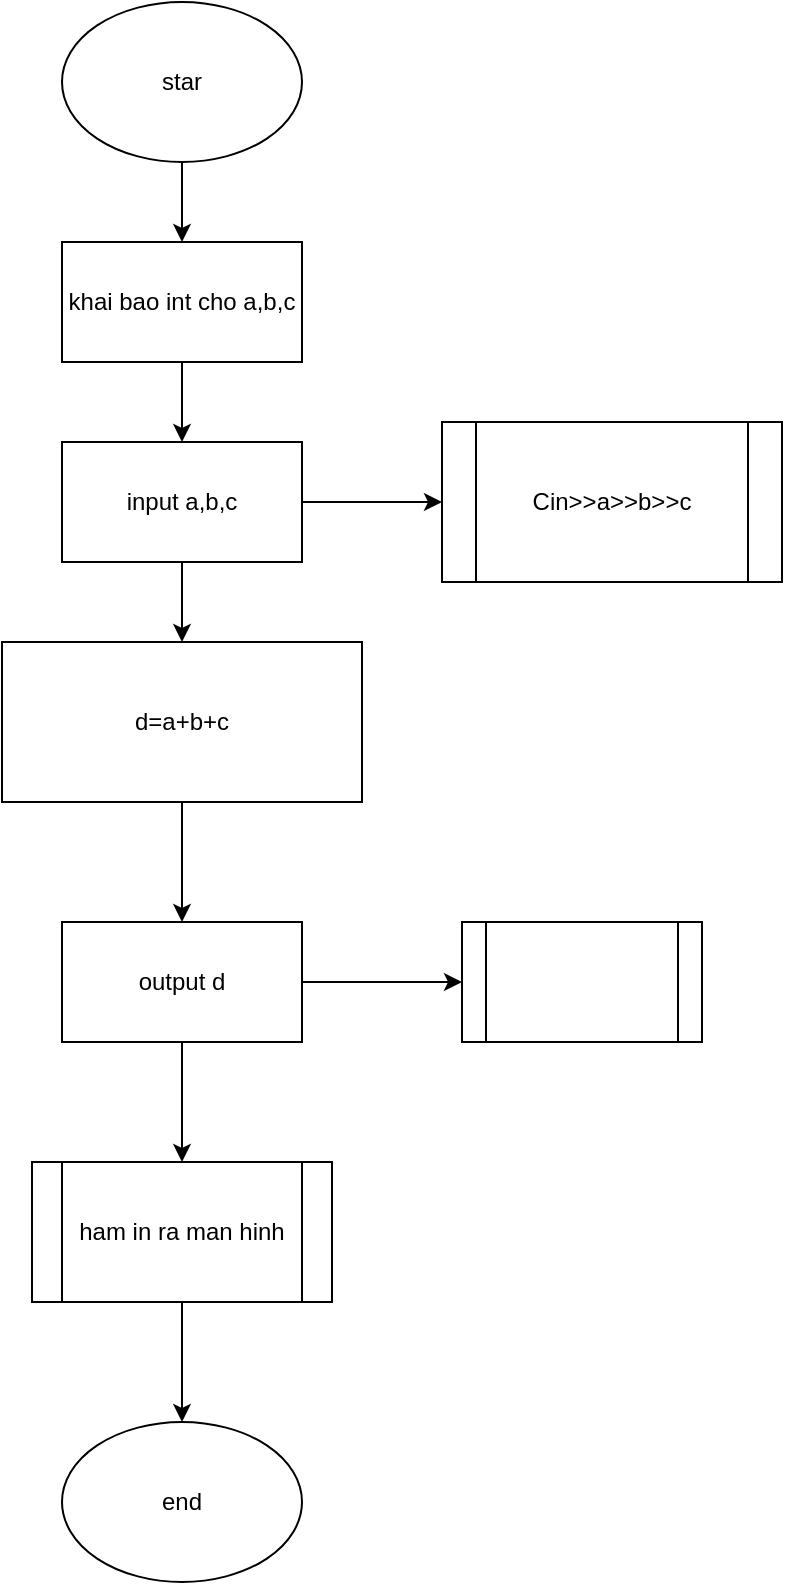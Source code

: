 <mxfile>
    <diagram id="UxFsHaC54qonsuJnpk_r" name="Page-1">
        <mxGraphModel dx="1130" dy="792" grid="1" gridSize="10" guides="1" tooltips="1" connect="1" arrows="1" fold="1" page="1" pageScale="1" pageWidth="850" pageHeight="1100" math="0" shadow="0">
            <root>
                <mxCell id="0"/>
                <mxCell id="1" parent="0"/>
                <mxCell id="13" value="" style="edgeStyle=none;html=1;" edge="1" parent="1" source="2" target="7">
                    <mxGeometry relative="1" as="geometry"/>
                </mxCell>
                <mxCell id="2" value="star" style="ellipse;whiteSpace=wrap;html=1;" vertex="1" parent="1">
                    <mxGeometry x="340" y="80" width="120" height="80" as="geometry"/>
                </mxCell>
                <mxCell id="14" value="" style="edgeStyle=none;html=1;" edge="1" parent="1" source="7" target="8">
                    <mxGeometry relative="1" as="geometry"/>
                </mxCell>
                <mxCell id="7" value="khai bao int cho a,b,c" style="rounded=0;whiteSpace=wrap;html=1;" vertex="1" parent="1">
                    <mxGeometry x="340" y="200" width="120" height="60" as="geometry"/>
                </mxCell>
                <mxCell id="15" value="" style="edgeStyle=none;html=1;" edge="1" parent="1" source="8" target="9">
                    <mxGeometry relative="1" as="geometry"/>
                </mxCell>
                <mxCell id="18" value="" style="edgeStyle=none;html=1;" edge="1" parent="1" source="8" target="12">
                    <mxGeometry relative="1" as="geometry"/>
                </mxCell>
                <mxCell id="8" value="input a,b,c" style="rounded=0;whiteSpace=wrap;html=1;" vertex="1" parent="1">
                    <mxGeometry x="340" y="300" width="120" height="60" as="geometry"/>
                </mxCell>
                <mxCell id="16" value="" style="edgeStyle=none;html=1;" edge="1" parent="1" source="9" target="10">
                    <mxGeometry relative="1" as="geometry"/>
                </mxCell>
                <mxCell id="9" value="d=a+b+c" style="rounded=0;whiteSpace=wrap;html=1;" vertex="1" parent="1">
                    <mxGeometry x="310" y="400" width="180" height="80" as="geometry"/>
                </mxCell>
                <mxCell id="17" value="" style="edgeStyle=none;html=1;" edge="1" parent="1" source="10" target="11">
                    <mxGeometry relative="1" as="geometry"/>
                </mxCell>
                <mxCell id="22" value="" style="edgeStyle=none;html=1;" edge="1" parent="1" source="10" target="21">
                    <mxGeometry relative="1" as="geometry"/>
                </mxCell>
                <mxCell id="10" value="output d" style="rounded=0;whiteSpace=wrap;html=1;" vertex="1" parent="1">
                    <mxGeometry x="340" y="540" width="120" height="60" as="geometry"/>
                </mxCell>
                <mxCell id="20" value="" style="edgeStyle=none;html=1;" edge="1" parent="1" source="11" target="19">
                    <mxGeometry relative="1" as="geometry"/>
                </mxCell>
                <mxCell id="11" value="ham in ra man hinh" style="shape=process;whiteSpace=wrap;html=1;backgroundOutline=1;" vertex="1" parent="1">
                    <mxGeometry x="325" y="660" width="150" height="70" as="geometry"/>
                </mxCell>
                <mxCell id="12" value="Cin&amp;gt;&amp;gt;a&amp;gt;&amp;gt;b&amp;gt;&amp;gt;c" style="shape=process;whiteSpace=wrap;html=1;backgroundOutline=1;" vertex="1" parent="1">
                    <mxGeometry x="530" y="290" width="170" height="80" as="geometry"/>
                </mxCell>
                <mxCell id="19" value="end&lt;br&gt;" style="ellipse;whiteSpace=wrap;html=1;" vertex="1" parent="1">
                    <mxGeometry x="340" y="790" width="120" height="80" as="geometry"/>
                </mxCell>
                <mxCell id="21" value="" style="shape=process;whiteSpace=wrap;html=1;backgroundOutline=1;rounded=0;" vertex="1" parent="1">
                    <mxGeometry x="540" y="540" width="120" height="60" as="geometry"/>
                </mxCell>
            </root>
        </mxGraphModel>
    </diagram>
</mxfile>